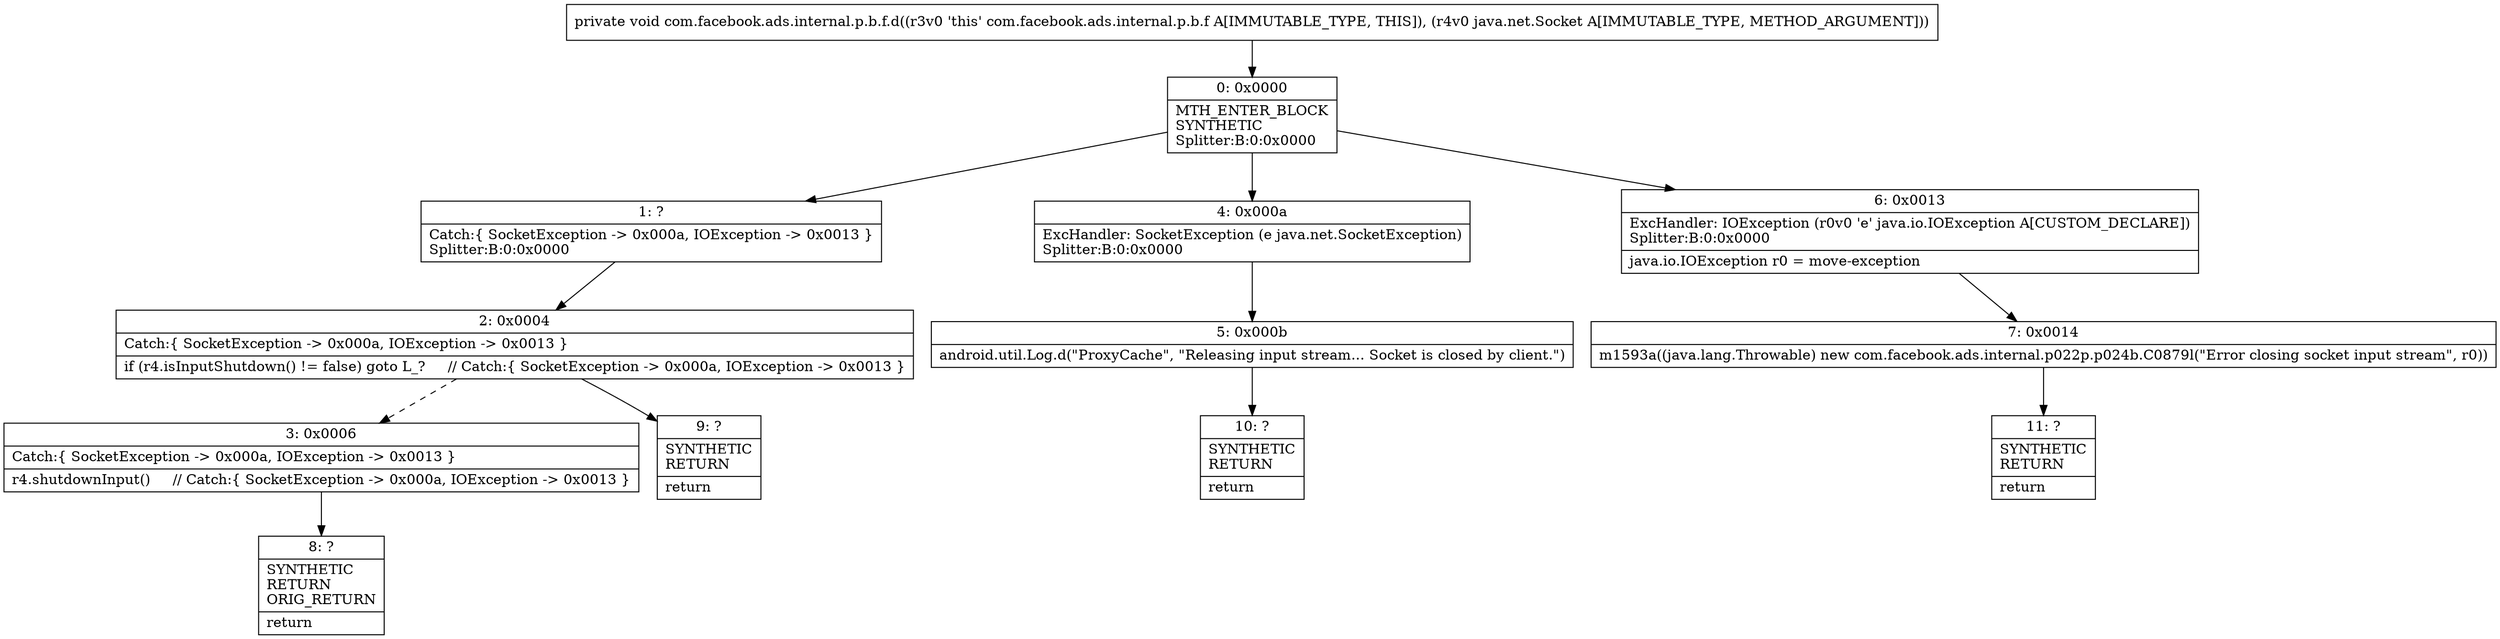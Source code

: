 digraph "CFG forcom.facebook.ads.internal.p.b.f.d(Ljava\/net\/Socket;)V" {
Node_0 [shape=record,label="{0\:\ 0x0000|MTH_ENTER_BLOCK\lSYNTHETIC\lSplitter:B:0:0x0000\l}"];
Node_1 [shape=record,label="{1\:\ ?|Catch:\{ SocketException \-\> 0x000a, IOException \-\> 0x0013 \}\lSplitter:B:0:0x0000\l}"];
Node_2 [shape=record,label="{2\:\ 0x0004|Catch:\{ SocketException \-\> 0x000a, IOException \-\> 0x0013 \}\l|if (r4.isInputShutdown() != false) goto L_?     \/\/ Catch:\{ SocketException \-\> 0x000a, IOException \-\> 0x0013 \}\l}"];
Node_3 [shape=record,label="{3\:\ 0x0006|Catch:\{ SocketException \-\> 0x000a, IOException \-\> 0x0013 \}\l|r4.shutdownInput()     \/\/ Catch:\{ SocketException \-\> 0x000a, IOException \-\> 0x0013 \}\l}"];
Node_4 [shape=record,label="{4\:\ 0x000a|ExcHandler: SocketException (e java.net.SocketException)\lSplitter:B:0:0x0000\l}"];
Node_5 [shape=record,label="{5\:\ 0x000b|android.util.Log.d(\"ProxyCache\", \"Releasing input stream... Socket is closed by client.\")\l}"];
Node_6 [shape=record,label="{6\:\ 0x0013|ExcHandler: IOException (r0v0 'e' java.io.IOException A[CUSTOM_DECLARE])\lSplitter:B:0:0x0000\l|java.io.IOException r0 = move\-exception\l}"];
Node_7 [shape=record,label="{7\:\ 0x0014|m1593a((java.lang.Throwable) new com.facebook.ads.internal.p022p.p024b.C0879l(\"Error closing socket input stream\", r0))\l}"];
Node_8 [shape=record,label="{8\:\ ?|SYNTHETIC\lRETURN\lORIG_RETURN\l|return\l}"];
Node_9 [shape=record,label="{9\:\ ?|SYNTHETIC\lRETURN\l|return\l}"];
Node_10 [shape=record,label="{10\:\ ?|SYNTHETIC\lRETURN\l|return\l}"];
Node_11 [shape=record,label="{11\:\ ?|SYNTHETIC\lRETURN\l|return\l}"];
MethodNode[shape=record,label="{private void com.facebook.ads.internal.p.b.f.d((r3v0 'this' com.facebook.ads.internal.p.b.f A[IMMUTABLE_TYPE, THIS]), (r4v0 java.net.Socket A[IMMUTABLE_TYPE, METHOD_ARGUMENT])) }"];
MethodNode -> Node_0;
Node_0 -> Node_1;
Node_0 -> Node_4;
Node_0 -> Node_6;
Node_1 -> Node_2;
Node_2 -> Node_3[style=dashed];
Node_2 -> Node_9;
Node_3 -> Node_8;
Node_4 -> Node_5;
Node_5 -> Node_10;
Node_6 -> Node_7;
Node_7 -> Node_11;
}

